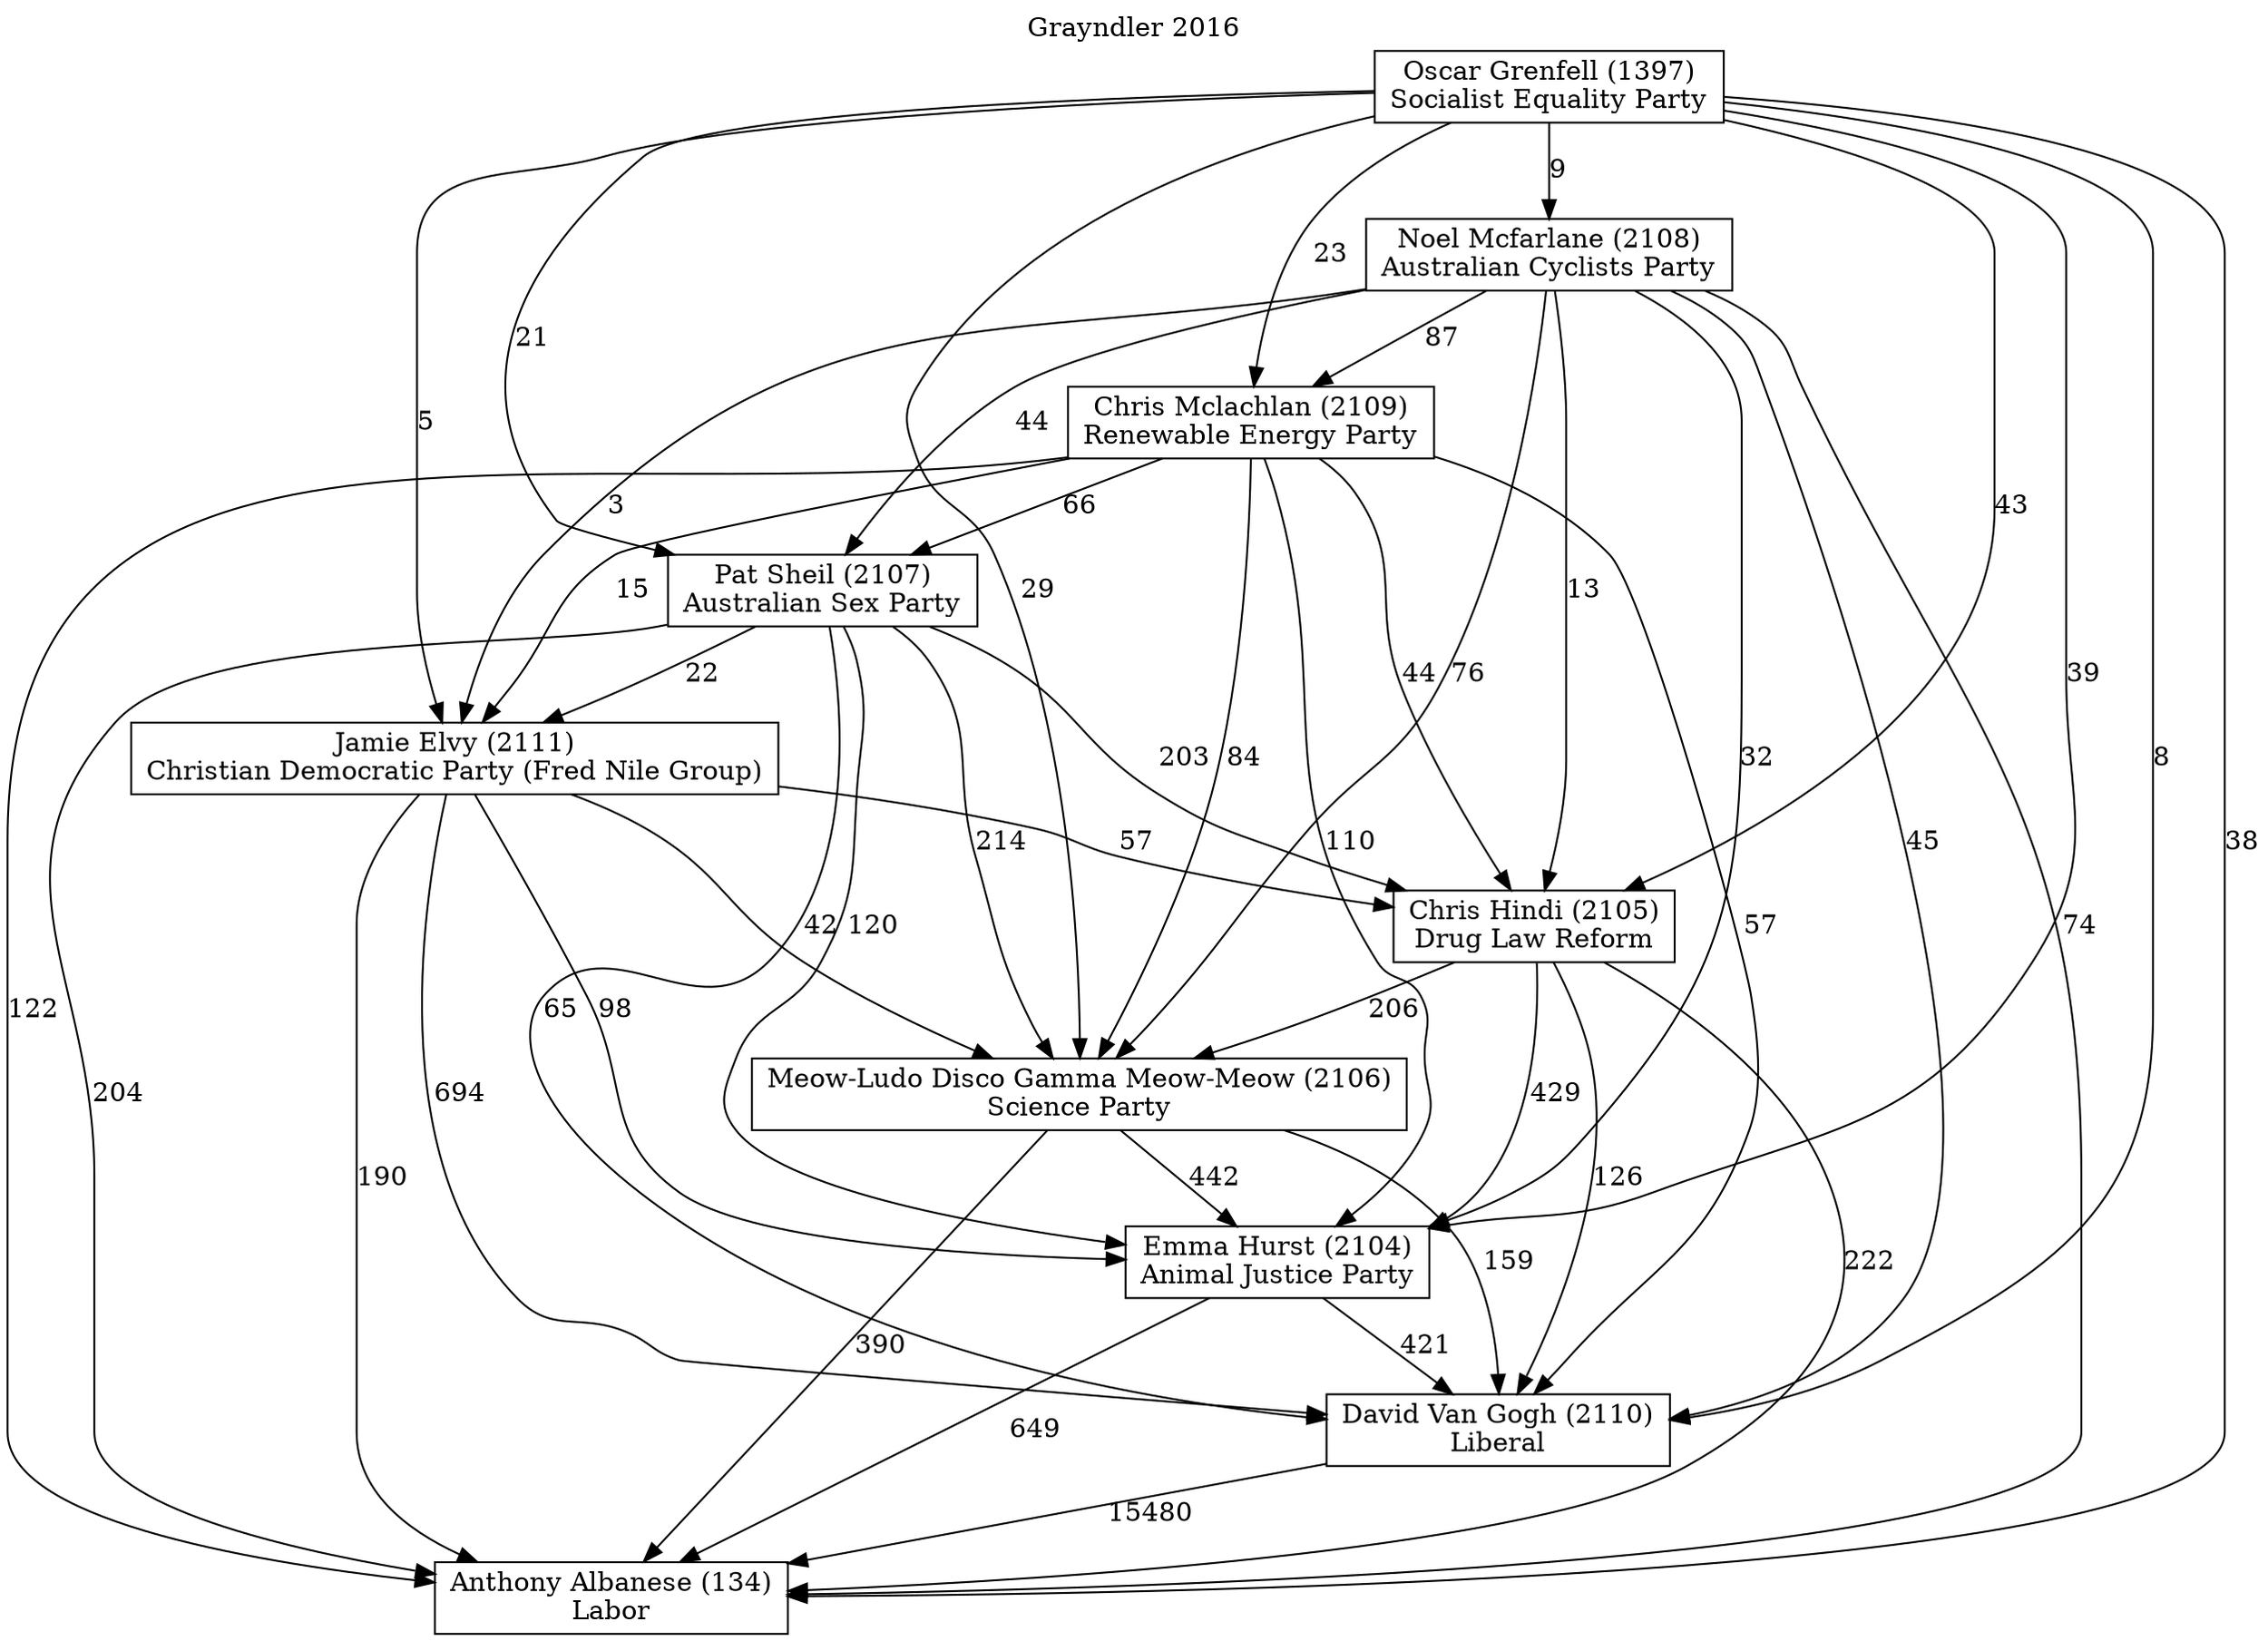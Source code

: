 // House preference flow
digraph "Anthony Albanese (134)_Grayndler_2016" {
	graph [label="Grayndler 2016" labelloc=t mclimit=10]
	node [shape=box]
	"Anthony Albanese (134)" [label="Anthony Albanese (134)
Labor"]
	"Chris Hindi (2105)" [label="Chris Hindi (2105)
Drug Law Reform"]
	"Chris Mclachlan (2109)" [label="Chris Mclachlan (2109)
Renewable Energy Party"]
	"David Van Gogh (2110)" [label="David Van Gogh (2110)
Liberal"]
	"Emma Hurst (2104)" [label="Emma Hurst (2104)
Animal Justice Party"]
	"Jamie Elvy (2111)" [label="Jamie Elvy (2111)
Christian Democratic Party (Fred Nile Group)"]
	"Meow-Ludo Disco Gamma Meow-Meow (2106)" [label="Meow-Ludo Disco Gamma Meow-Meow (2106)
Science Party"]
	"Noel Mcfarlane (2108)" [label="Noel Mcfarlane (2108)
Australian Cyclists Party"]
	"Oscar Grenfell (1397)" [label="Oscar Grenfell (1397)
Socialist Equality Party"]
	"Pat Sheil (2107)" [label="Pat Sheil (2107)
Australian Sex Party"]
	"Chris Hindi (2105)" -> "Anthony Albanese (134)" [label=222]
	"Chris Hindi (2105)" -> "David Van Gogh (2110)" [label=126]
	"Chris Hindi (2105)" -> "Emma Hurst (2104)" [label=429]
	"Chris Hindi (2105)" -> "Meow-Ludo Disco Gamma Meow-Meow (2106)" [label=206]
	"Chris Mclachlan (2109)" -> "Anthony Albanese (134)" [label=122]
	"Chris Mclachlan (2109)" -> "Chris Hindi (2105)" [label=44]
	"Chris Mclachlan (2109)" -> "David Van Gogh (2110)" [label=57]
	"Chris Mclachlan (2109)" -> "Emma Hurst (2104)" [label=110]
	"Chris Mclachlan (2109)" -> "Jamie Elvy (2111)" [label=15]
	"Chris Mclachlan (2109)" -> "Meow-Ludo Disco Gamma Meow-Meow (2106)" [label=84]
	"Chris Mclachlan (2109)" -> "Pat Sheil (2107)" [label=66]
	"David Van Gogh (2110)" -> "Anthony Albanese (134)" [label=15480]
	"Emma Hurst (2104)" -> "Anthony Albanese (134)" [label=649]
	"Emma Hurst (2104)" -> "David Van Gogh (2110)" [label=421]
	"Jamie Elvy (2111)" -> "Anthony Albanese (134)" [label=190]
	"Jamie Elvy (2111)" -> "Chris Hindi (2105)" [label=57]
	"Jamie Elvy (2111)" -> "David Van Gogh (2110)" [label=694]
	"Jamie Elvy (2111)" -> "Emma Hurst (2104)" [label=98]
	"Jamie Elvy (2111)" -> "Meow-Ludo Disco Gamma Meow-Meow (2106)" [label=42]
	"Meow-Ludo Disco Gamma Meow-Meow (2106)" -> "Anthony Albanese (134)" [label=390]
	"Meow-Ludo Disco Gamma Meow-Meow (2106)" -> "David Van Gogh (2110)" [label=159]
	"Meow-Ludo Disco Gamma Meow-Meow (2106)" -> "Emma Hurst (2104)" [label=442]
	"Noel Mcfarlane (2108)" -> "Anthony Albanese (134)" [label=74]
	"Noel Mcfarlane (2108)" -> "Chris Hindi (2105)" [label=13]
	"Noel Mcfarlane (2108)" -> "Chris Mclachlan (2109)" [label=87]
	"Noel Mcfarlane (2108)" -> "David Van Gogh (2110)" [label=45]
	"Noel Mcfarlane (2108)" -> "Emma Hurst (2104)" [label=32]
	"Noel Mcfarlane (2108)" -> "Jamie Elvy (2111)" [label=3]
	"Noel Mcfarlane (2108)" -> "Meow-Ludo Disco Gamma Meow-Meow (2106)" [label=76]
	"Noel Mcfarlane (2108)" -> "Pat Sheil (2107)" [label=44]
	"Oscar Grenfell (1397)" -> "Anthony Albanese (134)" [label=38]
	"Oscar Grenfell (1397)" -> "Chris Hindi (2105)" [label=43]
	"Oscar Grenfell (1397)" -> "Chris Mclachlan (2109)" [label=23]
	"Oscar Grenfell (1397)" -> "David Van Gogh (2110)" [label=8]
	"Oscar Grenfell (1397)" -> "Emma Hurst (2104)" [label=39]
	"Oscar Grenfell (1397)" -> "Jamie Elvy (2111)" [label=5]
	"Oscar Grenfell (1397)" -> "Meow-Ludo Disco Gamma Meow-Meow (2106)" [label=29]
	"Oscar Grenfell (1397)" -> "Noel Mcfarlane (2108)" [label=9]
	"Oscar Grenfell (1397)" -> "Pat Sheil (2107)" [label=21]
	"Pat Sheil (2107)" -> "Anthony Albanese (134)" [label=204]
	"Pat Sheil (2107)" -> "Chris Hindi (2105)" [label=203]
	"Pat Sheil (2107)" -> "David Van Gogh (2110)" [label=65]
	"Pat Sheil (2107)" -> "Emma Hurst (2104)" [label=120]
	"Pat Sheil (2107)" -> "Jamie Elvy (2111)" [label=22]
	"Pat Sheil (2107)" -> "Meow-Ludo Disco Gamma Meow-Meow (2106)" [label=214]
}
